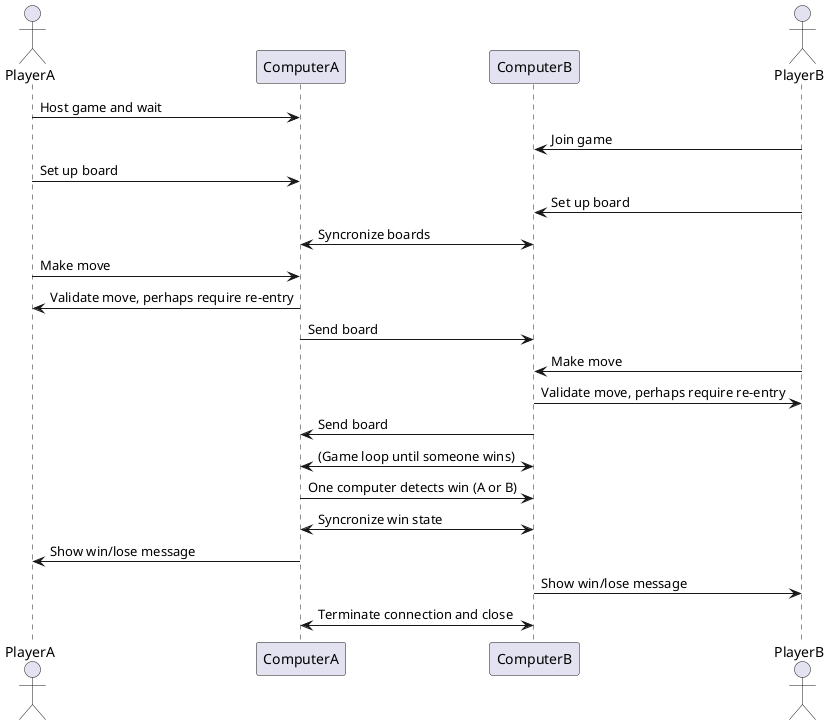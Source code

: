 ' Jordan
@startuml Physical View
' See docs on component diagrams
' Interactions between real-world discrete objects
' Sequence diagram, IE message exchange over time
' Communication diagram, IE outline of possible messages

' Player A
' Computer A (initializer)
'   Stratego API handler
'    - Recieve board from other
'    - Recieve player move and update
'    - Send board to other
'    - Send termination
'    - Send win
'    - Send lose
'    - Recieve termination
'    - Recieve win
'    - Recieve lose
'    - Host game + wait
'    - Join game

' Player B
' Computer B (joiner)
'   Stratego API handler
'    - Recieve board from other
'    - Recieve player move and update
'    - Send board to other
'    - Send termination
'    - Send win
'    - Send lose
'    - Recieve termination
'    - Recieve win
'    - Recieve lose
'    - Host game + wait
'    - Join game

actor PlayerA
participant ComputerA
participant ComputerB
actor PlayerB

PlayerA -> ComputerA : Host game and wait
PlayerB -> ComputerB : Join game
PlayerA -> ComputerA : Set up board
PlayerB -> ComputerB : Set up board
ComputerA <-> ComputerB : Syncronize boards

PlayerA -> ComputerA : Make move
ComputerA -> PlayerA : Validate move, perhaps require re-entry
ComputerA -> ComputerB : Send board

PlayerB -> ComputerB : Make move
ComputerB -> PlayerB : Validate move, perhaps require re-entry
ComputerB -> ComputerA : Send board

ComputerA <-> ComputerB : (Game loop until someone wins)

ComputerA -> ComputerB : One computer detects win (A or B)
ComputerA <-> ComputerB : Syncronize win state

ComputerA -> PlayerA : Show win/lose message
ComputerB -> PlayerB : Show win/lose message

ComputerA <-> ComputerB : Terminate connection and close

@enduml

